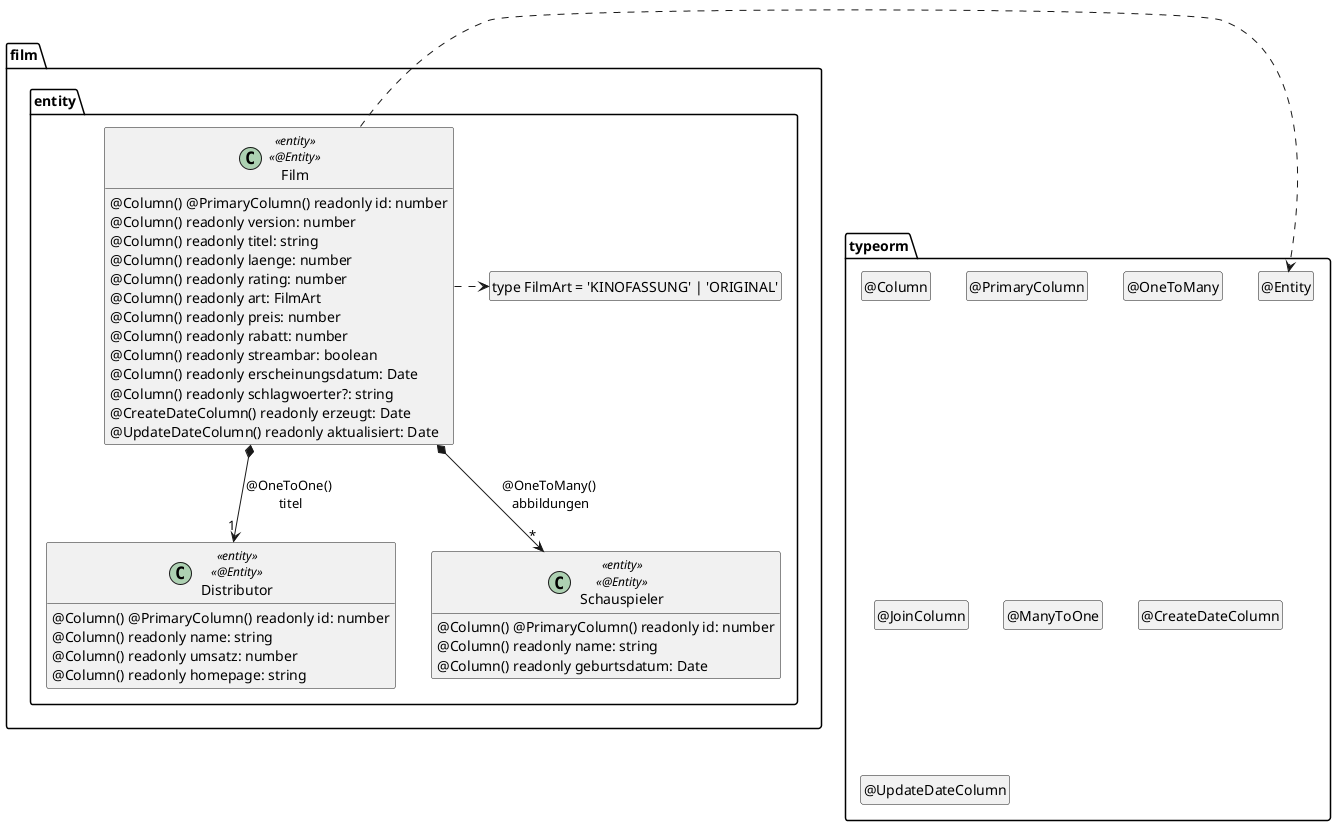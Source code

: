 ' Preview durch <Alt>d

@startuml Entity

package typeorm {
  class "@Entity" as Entity
  hide Entity circle
  class "@Column" as Column
  hide Column circle
  class "@PrimaryColumn" as PrimaryColumn
  hide PrimaryColumn circle
  class "@OneToMany" as OneToMany
  hide OneToMany circle
  class "@JoinColumn" as JoinColumn
  hide JoinColumn circle
  class "@ManyToOne" as ManyToOne
  hide ManyToOne circle
  class "@CreateDateColumn" as CreateDateColumn
  hide CreateDateColumn circle
  class "@UpdateDateColumn" as UpdateDateColumn
  hide UpdateDateColumn circle
}

package film.entity {
  class "type FilmArt = 'KINOFASSUNG' | 'ORIGINAL'" as FilmArt
  hide FilmArt circle

  class Film <<entity>> <<@Entity>> {
    @Column() @PrimaryColumn() readonly id: number
    @Column() readonly version: number
    @Column() readonly titel: string
    @Column() readonly laenge: number
    @Column() readonly rating: number
    @Column() readonly art: FilmArt
    @Column() readonly preis: number
    @Column() readonly rabatt: number
    @Column() readonly streambar: boolean
    @Column() readonly erscheinungsdatum: Date
    @Column() readonly schlagwoerter?: string
    @CreateDateColumn() readonly erzeugt: Date
    @UpdateDateColumn() readonly aktualisiert: Date
  }

  class Distributor <<entity>> <<@Entity>> {
    @Column() @PrimaryColumn() readonly id: number
    @Column() readonly name: string
    @Column() readonly umsatz: number
    @Column() readonly homepage: string
  }

  class Schauspieler <<entity>> <<@Entity>> {
    @Column() @PrimaryColumn() readonly id: number
    @Column() readonly name: string
    @Column() readonly geburtsdatum: Date
  }

  Film *--> "1" Distributor : @OneToOne() \ntitel
  Film *--> "*" Schauspieler : @OneToMany() \nabbildungen

  Film .right.> Entity
  Film .right.> FilmArt
}

hide empty members


@enduml
